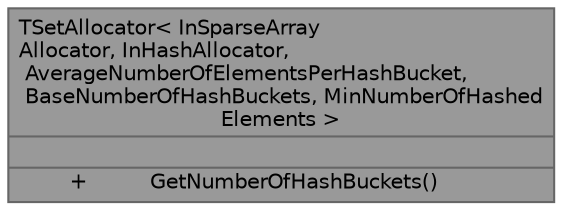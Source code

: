 digraph "TSetAllocator&lt; InSparseArrayAllocator, InHashAllocator, AverageNumberOfElementsPerHashBucket, BaseNumberOfHashBuckets, MinNumberOfHashedElements &gt;"
{
 // INTERACTIVE_SVG=YES
 // LATEX_PDF_SIZE
  bgcolor="transparent";
  edge [fontname=Helvetica,fontsize=10,labelfontname=Helvetica,labelfontsize=10];
  node [fontname=Helvetica,fontsize=10,shape=box,height=0.2,width=0.4];
  Node1 [id="Node000001",shape=plain,label=<<TABLE CELLBORDER="0" BORDER="1"><TR><TD COLSPAN="2" CELLPADDING="1" CELLSPACING="0">TSetAllocator&lt; InSparseArray<BR ALIGN="LEFT"/>Allocator, InHashAllocator,<BR ALIGN="LEFT"/> AverageNumberOfElementsPerHashBucket,<BR ALIGN="LEFT"/> BaseNumberOfHashBuckets, MinNumberOfHashed<BR ALIGN="LEFT"/>Elements &gt;</TD></TR>
<HR/>
<TR><TD COLSPAN="2" CELLPADDING="1" CELLSPACING="0">&nbsp;</TD></TR>
<HR/>
<TR><TD VALIGN="top" CELLPADDING="1" CELLSPACING="0">+</TD><TD VALIGN="top" ALIGN="LEFT" CELLPADDING="1" CELLSPACING="0">GetNumberOfHashBuckets()<BR ALIGN="LEFT"/></TD></TR>
</TABLE>>
,height=0.2,width=0.4,color="gray40", fillcolor="grey60", style="filled", fontcolor="black",tooltip="Encapsulates the allocators used by a set in a single type."];
}
